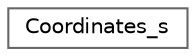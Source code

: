digraph "Graphical Class Hierarchy"
{
 // LATEX_PDF_SIZE
  bgcolor="transparent";
  edge [fontname=Helvetica,fontsize=10,labelfontname=Helvetica,labelfontsize=10];
  node [fontname=Helvetica,fontsize=10,shape=box,height=0.2,width=0.4];
  rankdir="LR";
  Node0 [id="Node000000",label="Coordinates_s",height=0.2,width=0.4,color="grey40", fillcolor="white", style="filled",URL="$structCoordinates__s.html",tooltip="Geographic coordinates with latitude and longitude."];
}
